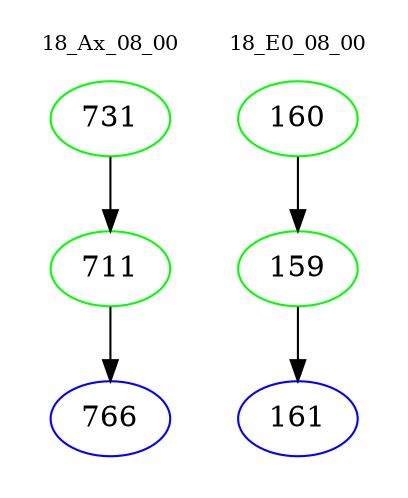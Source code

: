 digraph{
subgraph cluster_0 {
color = white
label = "18_Ax_08_00";
fontsize=10;
T0_731 [label="731", color="green"]
T0_731 -> T0_711 [color="black"]
T0_711 [label="711", color="green"]
T0_711 -> T0_766 [color="black"]
T0_766 [label="766", color="blue"]
}
subgraph cluster_1 {
color = white
label = "18_E0_08_00";
fontsize=10;
T1_160 [label="160", color="green"]
T1_160 -> T1_159 [color="black"]
T1_159 [label="159", color="green"]
T1_159 -> T1_161 [color="black"]
T1_161 [label="161", color="blue"]
}
}
